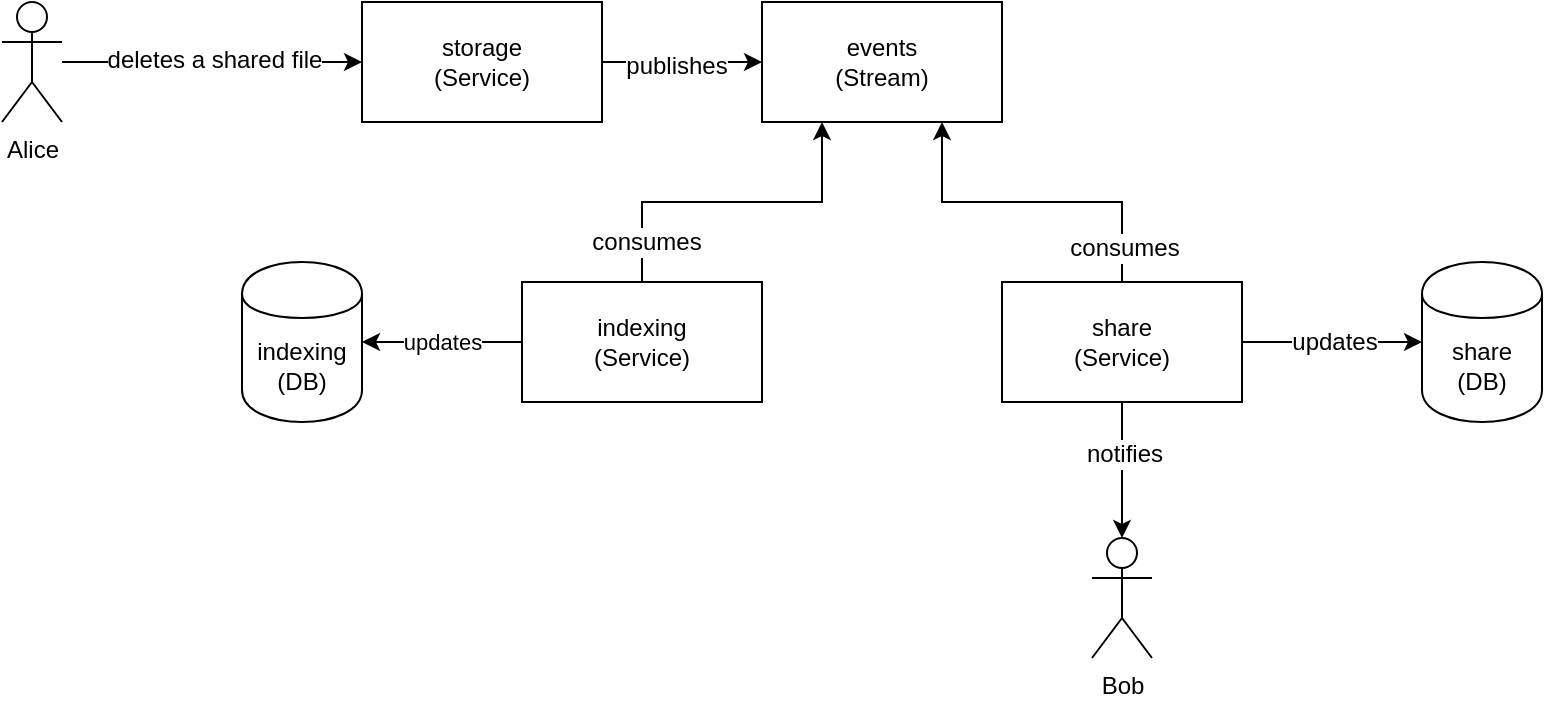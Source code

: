 <mxfile version="10.8.0" type="device"><diagram id="VGA71NGT3Tj93pnXuHrE" name="Page-1"><mxGraphModel dx="982" dy="1422" grid="1" gridSize="10" guides="1" tooltips="1" connect="1" arrows="1" fold="1" page="1" pageScale="1" pageWidth="1169" pageHeight="827" math="0" shadow="0"><root><mxCell id="0"/><mxCell id="1" parent="0"/><mxCell id="k_IMHx-RFqtaEnU39FDs-6" value="" style="edgeStyle=orthogonalEdgeStyle;rounded=0;orthogonalLoop=1;jettySize=auto;html=1;" edge="1" parent="1" source="k_IMHx-RFqtaEnU39FDs-1" target="k_IMHx-RFqtaEnU39FDs-4"><mxGeometry relative="1" as="geometry"/></mxCell><mxCell id="k_IMHx-RFqtaEnU39FDs-16" value="deletes a shared file" style="text;html=1;resizable=0;points=[];align=center;verticalAlign=middle;labelBackgroundColor=#ffffff;" vertex="1" connectable="0" parent="k_IMHx-RFqtaEnU39FDs-6"><mxGeometry x="-0.4" y="3" relative="1" as="geometry"><mxPoint x="31" y="2" as="offset"/></mxGeometry></mxCell><mxCell id="k_IMHx-RFqtaEnU39FDs-1" value="Alice" style="shape=umlActor;verticalLabelPosition=bottom;labelBackgroundColor=#ffffff;verticalAlign=top;html=1;outlineConnect=0;" vertex="1" parent="1"><mxGeometry x="80" y="230" width="30" height="60" as="geometry"/></mxCell><mxCell id="k_IMHx-RFqtaEnU39FDs-8" value="" style="edgeStyle=orthogonalEdgeStyle;rounded=0;orthogonalLoop=1;jettySize=auto;html=1;" edge="1" parent="1" source="k_IMHx-RFqtaEnU39FDs-4" target="k_IMHx-RFqtaEnU39FDs-7"><mxGeometry relative="1" as="geometry"/></mxCell><mxCell id="k_IMHx-RFqtaEnU39FDs-30" value="publishes" style="text;html=1;resizable=0;points=[];align=center;verticalAlign=middle;labelBackgroundColor=#ffffff;" vertex="1" connectable="0" parent="k_IMHx-RFqtaEnU39FDs-8"><mxGeometry x="-0.175" y="-2" relative="1" as="geometry"><mxPoint x="4" as="offset"/></mxGeometry></mxCell><mxCell id="k_IMHx-RFqtaEnU39FDs-4" value="&lt;div&gt;storage&lt;/div&gt;&lt;div&gt;(Service)&lt;br&gt;&lt;/div&gt;" style="rounded=0;whiteSpace=wrap;html=1;" vertex="1" parent="1"><mxGeometry x="260" y="230" width="120" height="60" as="geometry"/></mxCell><mxCell id="k_IMHx-RFqtaEnU39FDs-7" value="&lt;div&gt;events&lt;/div&gt;&lt;div&gt;(Stream)&lt;br&gt;&lt;/div&gt;" style="rounded=0;whiteSpace=wrap;html=1;" vertex="1" parent="1"><mxGeometry x="460" y="230" width="120" height="60" as="geometry"/></mxCell><mxCell id="k_IMHx-RFqtaEnU39FDs-11" value="" style="edgeStyle=orthogonalEdgeStyle;rounded=0;orthogonalLoop=1;jettySize=auto;html=1;entryX=0.25;entryY=1;entryDx=0;entryDy=0;" edge="1" parent="1" source="k_IMHx-RFqtaEnU39FDs-9" target="k_IMHx-RFqtaEnU39FDs-7"><mxGeometry relative="1" as="geometry"/></mxCell><mxCell id="k_IMHx-RFqtaEnU39FDs-31" value="consumes" style="text;html=1;resizable=0;points=[];align=center;verticalAlign=middle;labelBackgroundColor=#ffffff;" vertex="1" connectable="0" parent="k_IMHx-RFqtaEnU39FDs-11"><mxGeometry x="-0.765" y="-2" relative="1" as="geometry"><mxPoint as="offset"/></mxGeometry></mxCell><mxCell id="k_IMHx-RFqtaEnU39FDs-15" value="updates" style="edgeStyle=orthogonalEdgeStyle;rounded=0;orthogonalLoop=1;jettySize=auto;html=1;" edge="1" parent="1" source="k_IMHx-RFqtaEnU39FDs-9" target="k_IMHx-RFqtaEnU39FDs-14"><mxGeometry relative="1" as="geometry"/></mxCell><mxCell id="k_IMHx-RFqtaEnU39FDs-9" value="&lt;div&gt;indexing&lt;/div&gt;&lt;div&gt;(Service)&lt;br&gt;&lt;/div&gt;" style="rounded=0;whiteSpace=wrap;html=1;" vertex="1" parent="1"><mxGeometry x="340" y="370" width="120" height="60" as="geometry"/></mxCell><mxCell id="k_IMHx-RFqtaEnU39FDs-13" style="edgeStyle=orthogonalEdgeStyle;rounded=0;orthogonalLoop=1;jettySize=auto;html=1;entryX=0.75;entryY=1;entryDx=0;entryDy=0;" edge="1" parent="1" source="k_IMHx-RFqtaEnU39FDs-12" target="k_IMHx-RFqtaEnU39FDs-7"><mxGeometry relative="1" as="geometry"><Array as="points"><mxPoint x="640" y="330"/><mxPoint x="550" y="330"/></Array></mxGeometry></mxCell><mxCell id="k_IMHx-RFqtaEnU39FDs-32" value="consumes" style="text;html=1;resizable=0;points=[];align=center;verticalAlign=middle;labelBackgroundColor=#ffffff;" vertex="1" connectable="0" parent="k_IMHx-RFqtaEnU39FDs-13"><mxGeometry x="-0.8" y="-1" relative="1" as="geometry"><mxPoint as="offset"/></mxGeometry></mxCell><mxCell id="k_IMHx-RFqtaEnU39FDs-20" value="" style="edgeStyle=orthogonalEdgeStyle;rounded=0;orthogonalLoop=1;jettySize=auto;html=1;" edge="1" parent="1" source="k_IMHx-RFqtaEnU39FDs-12" target="k_IMHx-RFqtaEnU39FDs-17"><mxGeometry relative="1" as="geometry"/></mxCell><mxCell id="k_IMHx-RFqtaEnU39FDs-21" value="updates" style="text;html=1;resizable=0;points=[];align=center;verticalAlign=middle;labelBackgroundColor=#ffffff;" vertex="1" connectable="0" parent="k_IMHx-RFqtaEnU39FDs-20"><mxGeometry x="0.4" relative="1" as="geometry"><mxPoint x="-17" as="offset"/></mxGeometry></mxCell><mxCell id="k_IMHx-RFqtaEnU39FDs-28" value="" style="edgeStyle=orthogonalEdgeStyle;rounded=0;orthogonalLoop=1;jettySize=auto;html=1;" edge="1" parent="1" source="k_IMHx-RFqtaEnU39FDs-12" target="k_IMHx-RFqtaEnU39FDs-24"><mxGeometry relative="1" as="geometry"/></mxCell><mxCell id="k_IMHx-RFqtaEnU39FDs-29" value="notifies" style="text;html=1;resizable=0;points=[];align=center;verticalAlign=middle;labelBackgroundColor=#ffffff;" vertex="1" connectable="0" parent="k_IMHx-RFqtaEnU39FDs-28"><mxGeometry x="-0.235" y="1" relative="1" as="geometry"><mxPoint as="offset"/></mxGeometry></mxCell><mxCell id="k_IMHx-RFqtaEnU39FDs-12" value="&lt;div&gt;share&lt;/div&gt;&lt;div&gt;(Service)&lt;br&gt;&lt;/div&gt;" style="rounded=0;whiteSpace=wrap;html=1;" vertex="1" parent="1"><mxGeometry x="580" y="370" width="120" height="60" as="geometry"/></mxCell><mxCell id="k_IMHx-RFqtaEnU39FDs-14" value="&lt;div&gt;indexing&lt;/div&gt;&lt;div&gt;(DB)&lt;br&gt;&lt;/div&gt;" style="shape=cylinder;whiteSpace=wrap;html=1;boundedLbl=1;backgroundOutline=1;" vertex="1" parent="1"><mxGeometry x="200" y="360" width="60" height="80" as="geometry"/></mxCell><mxCell id="k_IMHx-RFqtaEnU39FDs-17" value="&lt;div&gt;share&lt;/div&gt;&lt;div&gt;(DB)&lt;br&gt;&lt;/div&gt;" style="shape=cylinder;whiteSpace=wrap;html=1;boundedLbl=1;backgroundOutline=1;" vertex="1" parent="1"><mxGeometry x="790" y="360" width="60" height="80" as="geometry"/></mxCell><mxCell id="k_IMHx-RFqtaEnU39FDs-24" value="Bob" style="shape=umlActor;verticalLabelPosition=bottom;labelBackgroundColor=#ffffff;verticalAlign=top;html=1;outlineConnect=0;" vertex="1" parent="1"><mxGeometry x="625" y="498" width="30" height="60" as="geometry"/></mxCell></root></mxGraphModel></diagram></mxfile>